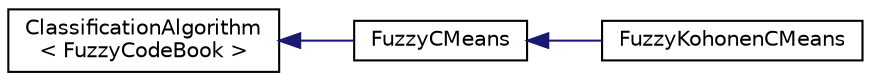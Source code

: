 digraph "Graphical Class Hierarchy"
{
  edge [fontname="Helvetica",fontsize="10",labelfontname="Helvetica",labelfontsize="10"];
  node [fontname="Helvetica",fontsize="10",shape=record];
  rankdir="LR";
  Node0 [label="ClassificationAlgorithm\l\< FuzzyCodeBook \>",height=0.2,width=0.4,color="black", fillcolor="white", style="filled",URL="$classClassificationAlgorithm.html"];
  Node0 -> Node1 [dir="back",color="midnightblue",fontsize="10",style="solid",fontname="Helvetica"];
  Node1 [label="FuzzyCMeans",height=0.2,width=0.4,color="black", fillcolor="white", style="filled",URL="$classFuzzyCMeans.html"];
  Node1 -> Node2 [dir="back",color="midnightblue",fontsize="10",style="solid",fontname="Helvetica"];
  Node2 [label="FuzzyKohonenCMeans",height=0.2,width=0.4,color="black", fillcolor="white", style="filled",URL="$classFuzzyKohonenCMeans.html"];
}
